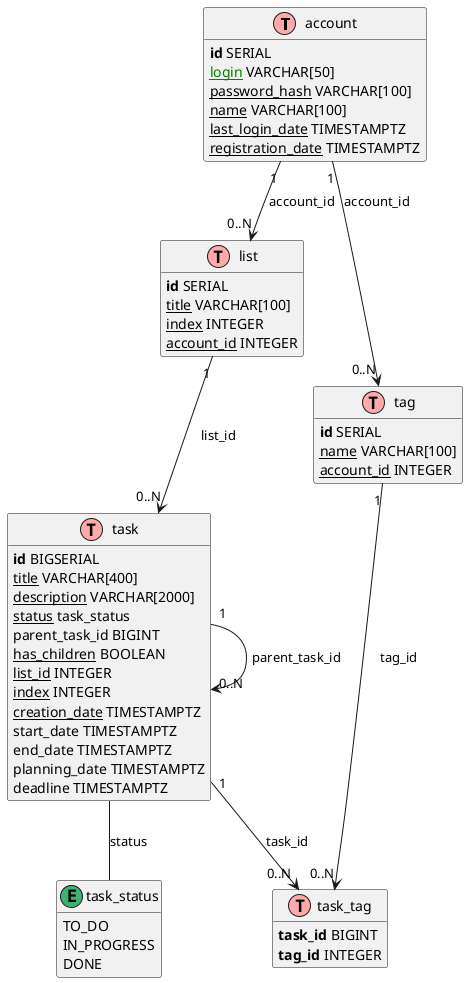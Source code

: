 @startuml
' Definitions

!define Table(name,desc) class name as "desc" << (T,#FFAAAA) >>
!define Enum(name,desc) class name as "desc" << (E,#3CB371) >>
!define pk(x) <b>x</b>
!define uq(x) <color:green>x</color>
!define nn(x) <u>x</u>
hide methods
hide stereotypes


' Entities

Table(account, "account") {
  pk(id) SERIAL
  uq(nn(login)) VARCHAR[50]
  nn(password_hash) VARCHAR[100]
  nn(name) VARCHAR[100]
  nn(last_login_date) TIMESTAMPTZ
  nn(registration_date) TIMESTAMPTZ
}

Table(list, "list") {
  pk(id) SERIAL
  nn(title) VARCHAR[100]
  nn(index) INTEGER
  nn(account_id) INTEGER
}

Table(task, "task") {
  pk(id) BIGSERIAL
  nn(title) VARCHAR[400]
  nn(description) VARCHAR[2000]
  nn(status) task_status
  parent_task_id BIGINT
  nn(has_children) BOOLEAN
  nn(list_id) INTEGER
  nn(index) INTEGER
  nn(creation_date) TIMESTAMPTZ
  start_date TIMESTAMPTZ
  end_date TIMESTAMPTZ
  planning_date TIMESTAMPTZ
  deadline TIMESTAMPTZ
}

Enum(task_status, "task_status") {
  TO_DO
  IN_PROGRESS
  DONE
}

Table(tag, "tag") {
  pk(id) SERIAL
  nn(name) VARCHAR[100]
  nn(account_id) INTEGER
}

Table(task_tag, "task_tag") {
  pk(task_id) BIGINT
  pk(tag_id) INTEGER
}


' Relationships

account "1" --> "0..N" list : account_id
account "1" --> "0..N" tag : account_id
list "1" --> "0..N" task : list_id
task "1" --> "0..N" task : parent_task_id
task -- task_status : status
task "1" --> "0..N" task_tag : task_id
tag "1" --> "0..N" task_tag : tag_id
@enduml
